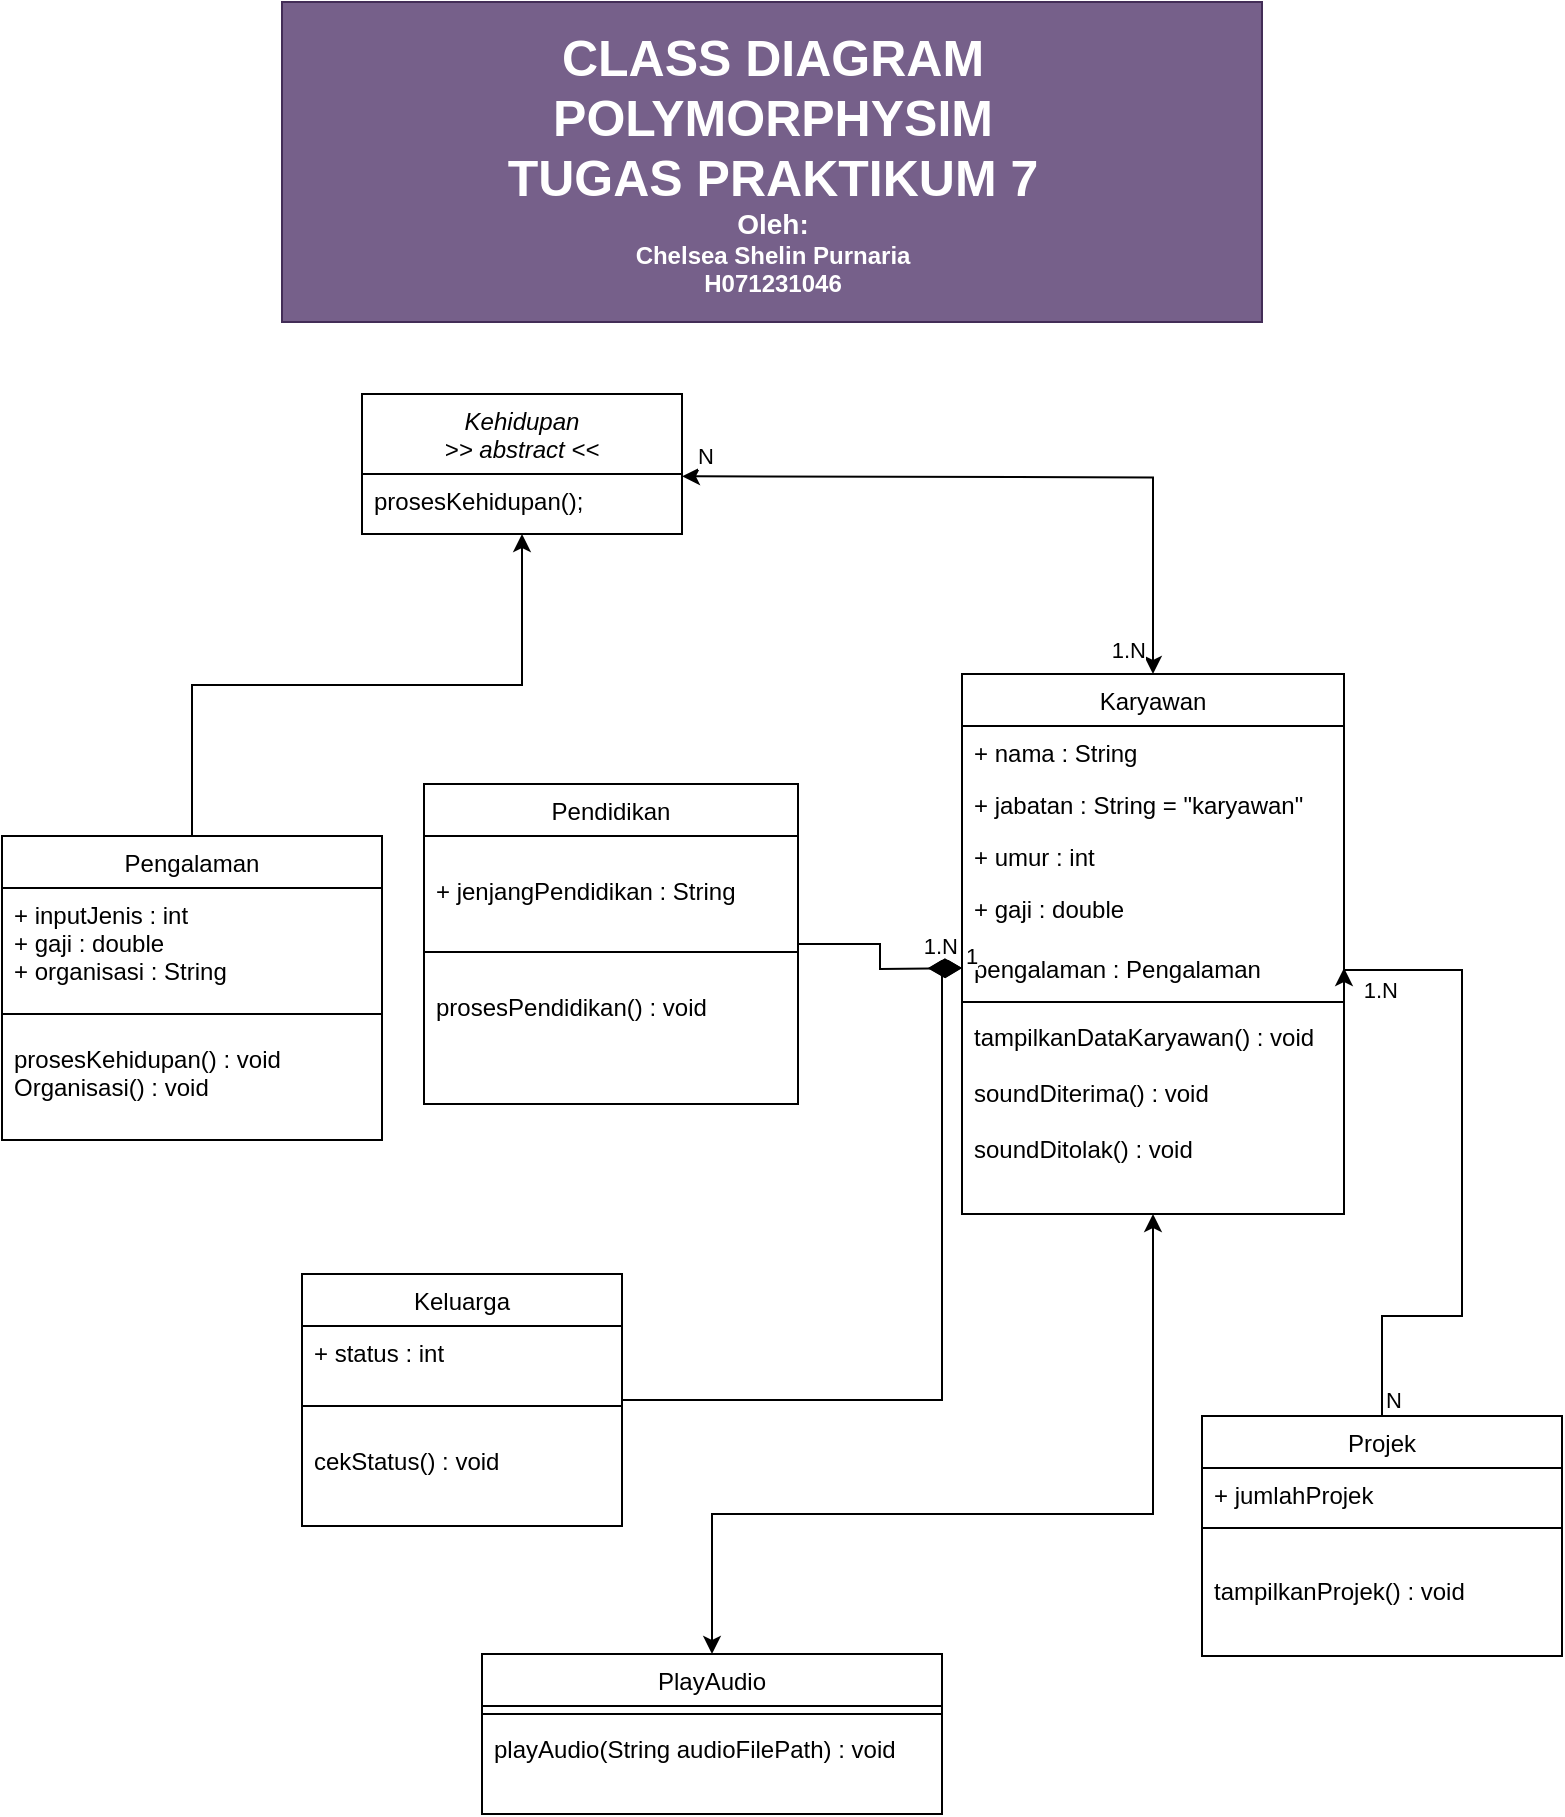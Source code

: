 <mxfile version="24.2.5" type="device">
  <diagram id="C5RBs43oDa-KdzZeNtuy" name="Page-1">
    <mxGraphModel dx="904" dy="655" grid="1" gridSize="10" guides="1" tooltips="1" connect="1" arrows="1" fold="1" page="1" pageScale="1" pageWidth="827" pageHeight="1169" math="0" shadow="0">
      <root>
        <mxCell id="WIyWlLk6GJQsqaUBKTNV-0" />
        <mxCell id="WIyWlLk6GJQsqaUBKTNV-1" parent="WIyWlLk6GJQsqaUBKTNV-0" />
        <mxCell id="zkfFHV4jXpPFQw0GAbJ--0" value="Kehidupan&#xa;&gt;&gt; abstract &lt;&lt;" style="swimlane;fontStyle=2;align=center;verticalAlign=top;childLayout=stackLayout;horizontal=1;startSize=40;horizontalStack=0;resizeParent=1;resizeLast=0;collapsible=1;marginBottom=0;rounded=0;shadow=0;strokeWidth=1;" parent="WIyWlLk6GJQsqaUBKTNV-1" vertex="1">
          <mxGeometry x="209" y="256" width="160" height="70" as="geometry">
            <mxRectangle x="230" y="140" width="160" height="26" as="alternateBounds" />
          </mxGeometry>
        </mxCell>
        <mxCell id="zkfFHV4jXpPFQw0GAbJ--5" value="prosesKehidupan();" style="text;align=left;verticalAlign=top;spacingLeft=4;spacingRight=4;overflow=hidden;rotatable=0;points=[[0,0.5],[1,0.5]];portConstraint=eastwest;" parent="zkfFHV4jXpPFQw0GAbJ--0" vertex="1">
          <mxGeometry y="40" width="160" height="30" as="geometry" />
        </mxCell>
        <mxCell id="zkfFHV4jXpPFQw0GAbJ--6" value="Projek" style="swimlane;fontStyle=0;align=center;verticalAlign=top;childLayout=stackLayout;horizontal=1;startSize=26;horizontalStack=0;resizeParent=1;resizeLast=0;collapsible=1;marginBottom=0;rounded=0;shadow=0;strokeWidth=1;" parent="WIyWlLk6GJQsqaUBKTNV-1" vertex="1">
          <mxGeometry x="629" y="767" width="180" height="120" as="geometry">
            <mxRectangle x="130" y="380" width="160" height="26" as="alternateBounds" />
          </mxGeometry>
        </mxCell>
        <mxCell id="zkfFHV4jXpPFQw0GAbJ--7" value="+ jumlahProjek" style="text;align=left;verticalAlign=top;spacingLeft=4;spacingRight=4;overflow=hidden;rotatable=0;points=[[0,0.5],[1,0.5]];portConstraint=eastwest;" parent="zkfFHV4jXpPFQw0GAbJ--6" vertex="1">
          <mxGeometry y="26" width="180" height="26" as="geometry" />
        </mxCell>
        <mxCell id="zkfFHV4jXpPFQw0GAbJ--9" value="" style="line;html=1;strokeWidth=1;align=left;verticalAlign=middle;spacingTop=-1;spacingLeft=3;spacingRight=3;rotatable=0;labelPosition=right;points=[];portConstraint=eastwest;" parent="zkfFHV4jXpPFQw0GAbJ--6" vertex="1">
          <mxGeometry y="52" width="180" height="8" as="geometry" />
        </mxCell>
        <mxCell id="zkfFHV4jXpPFQw0GAbJ--10" value="&#xa;tampilkanProjek() : void&#xa;" style="text;align=left;verticalAlign=top;spacingLeft=4;spacingRight=4;overflow=hidden;rotatable=0;points=[[0,0.5],[1,0.5]];portConstraint=eastwest;fontStyle=0" parent="zkfFHV4jXpPFQw0GAbJ--6" vertex="1">
          <mxGeometry y="60" width="180" height="60" as="geometry" />
        </mxCell>
        <mxCell id="ujF_kxlwfI2oXs8LwofJ-0" style="edgeStyle=orthogonalEdgeStyle;rounded=0;orthogonalLoop=1;jettySize=auto;html=1;" parent="WIyWlLk6GJQsqaUBKTNV-1" source="zkfFHV4jXpPFQw0GAbJ--13" target="zkfFHV4jXpPFQw0GAbJ--0" edge="1">
          <mxGeometry relative="1" as="geometry" />
        </mxCell>
        <mxCell id="zkfFHV4jXpPFQw0GAbJ--13" value="Pengalaman" style="swimlane;fontStyle=0;align=center;verticalAlign=top;childLayout=stackLayout;horizontal=1;startSize=26;horizontalStack=0;resizeParent=1;resizeLast=0;collapsible=1;marginBottom=0;rounded=0;shadow=0;strokeWidth=1;" parent="WIyWlLk6GJQsqaUBKTNV-1" vertex="1">
          <mxGeometry x="29" y="477" width="190" height="152" as="geometry">
            <mxRectangle x="40" y="560" width="170" height="26" as="alternateBounds" />
          </mxGeometry>
        </mxCell>
        <mxCell id="zkfFHV4jXpPFQw0GAbJ--14" value="+ inputJenis : int&#xa;+ gaji : double&#xa;+ organisasi : String" style="text;align=left;verticalAlign=top;spacingLeft=4;spacingRight=4;overflow=hidden;rotatable=0;points=[[0,0.5],[1,0.5]];portConstraint=eastwest;" parent="zkfFHV4jXpPFQw0GAbJ--13" vertex="1">
          <mxGeometry y="26" width="190" height="54" as="geometry" />
        </mxCell>
        <mxCell id="zkfFHV4jXpPFQw0GAbJ--15" value="" style="line;html=1;strokeWidth=1;align=left;verticalAlign=middle;spacingTop=-1;spacingLeft=3;spacingRight=3;rotatable=0;labelPosition=right;points=[];portConstraint=eastwest;" parent="zkfFHV4jXpPFQw0GAbJ--13" vertex="1">
          <mxGeometry y="80" width="190" height="18" as="geometry" />
        </mxCell>
        <mxCell id="MC0s2jNHc_es6D0AgUGs-10" value="prosesKehidupan() : void&#xa;Organisasi() : void" style="text;align=left;verticalAlign=top;spacingLeft=4;spacingRight=4;overflow=hidden;rotatable=0;points=[[0,0.5],[1,0.5]];portConstraint=eastwest;" parent="zkfFHV4jXpPFQw0GAbJ--13" vertex="1">
          <mxGeometry y="98" width="190" height="52" as="geometry" />
        </mxCell>
        <mxCell id="MC0s2jNHc_es6D0AgUGs-50" style="edgeStyle=orthogonalEdgeStyle;rounded=0;orthogonalLoop=1;jettySize=auto;html=1;exitX=0.5;exitY=1;exitDx=0;exitDy=0;entryX=0.5;entryY=0;entryDx=0;entryDy=0;startArrow=classic;startFill=1;" parent="WIyWlLk6GJQsqaUBKTNV-1" source="zkfFHV4jXpPFQw0GAbJ--17" target="MC0s2jNHc_es6D0AgUGs-1" edge="1">
          <mxGeometry relative="1" as="geometry">
            <Array as="points">
              <mxPoint x="604" y="816" />
              <mxPoint x="384" y="816" />
            </Array>
          </mxGeometry>
        </mxCell>
        <mxCell id="zkfFHV4jXpPFQw0GAbJ--17" value="Karyawan" style="swimlane;fontStyle=0;align=center;verticalAlign=top;childLayout=stackLayout;horizontal=1;startSize=26;horizontalStack=0;resizeParent=1;resizeLast=0;collapsible=1;marginBottom=0;rounded=0;shadow=0;strokeWidth=1;" parent="WIyWlLk6GJQsqaUBKTNV-1" vertex="1">
          <mxGeometry x="509" y="396" width="191" height="270" as="geometry">
            <mxRectangle x="550" y="140" width="160" height="26" as="alternateBounds" />
          </mxGeometry>
        </mxCell>
        <mxCell id="zkfFHV4jXpPFQw0GAbJ--18" value="+ nama : String" style="text;align=left;verticalAlign=top;spacingLeft=4;spacingRight=4;overflow=hidden;rotatable=0;points=[[0,0.5],[1,0.5]];portConstraint=eastwest;" parent="zkfFHV4jXpPFQw0GAbJ--17" vertex="1">
          <mxGeometry y="26" width="191" height="26" as="geometry" />
        </mxCell>
        <mxCell id="zkfFHV4jXpPFQw0GAbJ--19" value="+ jabatan : String = &quot;karyawan&quot;" style="text;align=left;verticalAlign=top;spacingLeft=4;spacingRight=4;overflow=hidden;rotatable=0;points=[[0,0.5],[1,0.5]];portConstraint=eastwest;rounded=0;shadow=0;html=0;" parent="zkfFHV4jXpPFQw0GAbJ--17" vertex="1">
          <mxGeometry y="52" width="191" height="26" as="geometry" />
        </mxCell>
        <mxCell id="zkfFHV4jXpPFQw0GAbJ--20" value="+ umur : int" style="text;align=left;verticalAlign=top;spacingLeft=4;spacingRight=4;overflow=hidden;rotatable=0;points=[[0,0.5],[1,0.5]];portConstraint=eastwest;rounded=0;shadow=0;html=0;" parent="zkfFHV4jXpPFQw0GAbJ--17" vertex="1">
          <mxGeometry y="78" width="191" height="26" as="geometry" />
        </mxCell>
        <mxCell id="zkfFHV4jXpPFQw0GAbJ--21" value="+ gaji : double" style="text;align=left;verticalAlign=top;spacingLeft=4;spacingRight=4;overflow=hidden;rotatable=0;points=[[0,0.5],[1,0.5]];portConstraint=eastwest;rounded=0;shadow=0;html=0;" parent="zkfFHV4jXpPFQw0GAbJ--17" vertex="1">
          <mxGeometry y="104" width="191" height="30" as="geometry" />
        </mxCell>
        <mxCell id="zkfFHV4jXpPFQw0GAbJ--22" value="pengalaman : Pengalaman" style="text;align=left;verticalAlign=top;spacingLeft=4;spacingRight=4;overflow=hidden;rotatable=0;points=[[0,0.5],[1,0.5]];portConstraint=eastwest;rounded=0;shadow=0;html=0;" parent="zkfFHV4jXpPFQw0GAbJ--17" vertex="1">
          <mxGeometry y="134" width="191" height="26" as="geometry" />
        </mxCell>
        <mxCell id="zkfFHV4jXpPFQw0GAbJ--23" value="" style="line;html=1;strokeWidth=1;align=left;verticalAlign=middle;spacingTop=-1;spacingLeft=3;spacingRight=3;rotatable=0;labelPosition=right;points=[];portConstraint=eastwest;" parent="zkfFHV4jXpPFQw0GAbJ--17" vertex="1">
          <mxGeometry y="160" width="191" height="8" as="geometry" />
        </mxCell>
        <mxCell id="zkfFHV4jXpPFQw0GAbJ--24" value="tampilkanDataKaryawan() : void&#xa;&#xa;soundDiterima() : void&#xa;&#xa;soundDitolak() : void" style="text;align=left;verticalAlign=top;spacingLeft=4;spacingRight=4;overflow=hidden;rotatable=0;points=[[0,0.5],[1,0.5]];portConstraint=eastwest;" parent="zkfFHV4jXpPFQw0GAbJ--17" vertex="1">
          <mxGeometry y="168" width="191" height="92" as="geometry" />
        </mxCell>
        <mxCell id="B-hQd8li_j3hruVaXjuD-3" value="Pendidikan" style="swimlane;fontStyle=0;align=center;verticalAlign=top;childLayout=stackLayout;horizontal=1;startSize=26;horizontalStack=0;resizeParent=1;resizeLast=0;collapsible=1;marginBottom=0;rounded=0;shadow=0;strokeWidth=1;movable=1;resizable=1;rotatable=1;deletable=1;editable=1;locked=0;connectable=1;" parent="WIyWlLk6GJQsqaUBKTNV-1" vertex="1">
          <mxGeometry x="240" y="451" width="187" height="160" as="geometry">
            <mxRectangle x="340" y="380" width="170" height="26" as="alternateBounds" />
          </mxGeometry>
        </mxCell>
        <mxCell id="B-hQd8li_j3hruVaXjuD-4" value="&#xa;+ jenjangPendidikan : String" style="text;align=left;verticalAlign=top;spacingLeft=4;spacingRight=4;overflow=hidden;rotatable=0;points=[[0,0.5],[1,0.5]];portConstraint=eastwest;" parent="B-hQd8li_j3hruVaXjuD-3" vertex="1">
          <mxGeometry y="26" width="187" height="44" as="geometry" />
        </mxCell>
        <mxCell id="B-hQd8li_j3hruVaXjuD-5" value="" style="line;html=1;strokeWidth=1;align=left;verticalAlign=middle;spacingTop=-1;spacingLeft=3;spacingRight=3;rotatable=0;labelPosition=right;points=[];portConstraint=eastwest;" parent="B-hQd8li_j3hruVaXjuD-3" vertex="1">
          <mxGeometry y="70" width="187" height="28" as="geometry" />
        </mxCell>
        <mxCell id="B-hQd8li_j3hruVaXjuD-9" value="prosesPendidikan() : void" style="text;align=left;verticalAlign=top;spacingLeft=4;spacingRight=4;overflow=hidden;rotatable=0;points=[[0,0.5],[1,0.5]];portConstraint=eastwest;fontStyle=0" parent="B-hQd8li_j3hruVaXjuD-3" vertex="1">
          <mxGeometry y="98" width="187" height="62" as="geometry" />
        </mxCell>
        <mxCell id="MC0s2jNHc_es6D0AgUGs-1" value="PlayAudio" style="swimlane;fontStyle=0;align=center;verticalAlign=top;childLayout=stackLayout;horizontal=1;startSize=26;horizontalStack=0;resizeParent=1;resizeLast=0;collapsible=1;marginBottom=0;rounded=0;shadow=0;strokeWidth=1;" parent="WIyWlLk6GJQsqaUBKTNV-1" vertex="1">
          <mxGeometry x="269" y="886" width="230" height="80" as="geometry">
            <mxRectangle x="220" y="800" width="160" height="26" as="alternateBounds" />
          </mxGeometry>
        </mxCell>
        <mxCell id="MC0s2jNHc_es6D0AgUGs-3" value="" style="line;html=1;strokeWidth=1;align=left;verticalAlign=middle;spacingTop=-1;spacingLeft=3;spacingRight=3;rotatable=0;labelPosition=right;points=[];portConstraint=eastwest;" parent="MC0s2jNHc_es6D0AgUGs-1" vertex="1">
          <mxGeometry y="26" width="230" height="8" as="geometry" />
        </mxCell>
        <mxCell id="MC0s2jNHc_es6D0AgUGs-11" value="playAudio(String audioFilePath) : void" style="text;align=left;verticalAlign=top;spacingLeft=4;spacingRight=4;overflow=hidden;rotatable=0;points=[[0,0.5],[1,0.5]];portConstraint=eastwest;fontStyle=0" parent="MC0s2jNHc_es6D0AgUGs-1" vertex="1">
          <mxGeometry y="34" width="230" height="40" as="geometry" />
        </mxCell>
        <mxCell id="MC0s2jNHc_es6D0AgUGs-5" value="Keluarga" style="swimlane;fontStyle=0;align=center;verticalAlign=top;childLayout=stackLayout;horizontal=1;startSize=26;horizontalStack=0;resizeParent=1;resizeLast=0;collapsible=1;marginBottom=0;rounded=0;shadow=0;strokeWidth=1;" parent="WIyWlLk6GJQsqaUBKTNV-1" vertex="1">
          <mxGeometry x="179" y="696" width="160" height="126" as="geometry">
            <mxRectangle x="340" y="380" width="170" height="26" as="alternateBounds" />
          </mxGeometry>
        </mxCell>
        <mxCell id="MC0s2jNHc_es6D0AgUGs-6" value="+ status : int" style="text;align=left;verticalAlign=top;spacingLeft=4;spacingRight=4;overflow=hidden;rotatable=0;points=[[0,0.5],[1,0.5]];portConstraint=eastwest;" parent="MC0s2jNHc_es6D0AgUGs-5" vertex="1">
          <mxGeometry y="26" width="160" height="26" as="geometry" />
        </mxCell>
        <mxCell id="MC0s2jNHc_es6D0AgUGs-7" value="" style="line;html=1;strokeWidth=1;align=left;verticalAlign=middle;spacingTop=-1;spacingLeft=3;spacingRight=3;rotatable=0;labelPosition=right;points=[];portConstraint=eastwest;" parent="MC0s2jNHc_es6D0AgUGs-5" vertex="1">
          <mxGeometry y="52" width="160" height="28" as="geometry" />
        </mxCell>
        <mxCell id="MC0s2jNHc_es6D0AgUGs-8" value="cekStatus() : void" style="text;align=left;verticalAlign=top;spacingLeft=4;spacingRight=4;overflow=hidden;rotatable=0;points=[[0,0.5],[1,0.5]];portConstraint=eastwest;fontStyle=0" parent="MC0s2jNHc_es6D0AgUGs-5" vertex="1">
          <mxGeometry y="80" width="160" height="20" as="geometry" />
        </mxCell>
        <mxCell id="MC0s2jNHc_es6D0AgUGs-20" value="" style="endArrow=classic;html=1;edgeStyle=orthogonalEdgeStyle;rounded=0;endFill=1;exitX=0.96;exitY=0.039;exitDx=0;exitDy=0;exitPerimeter=0;startArrow=classic;startFill=1;" parent="WIyWlLk6GJQsqaUBKTNV-1" target="zkfFHV4jXpPFQw0GAbJ--17" edge="1">
          <mxGeometry relative="1" as="geometry">
            <mxPoint x="369.0" y="297.17" as="sourcePoint" />
            <mxPoint x="736.4" y="406" as="targetPoint" />
          </mxGeometry>
        </mxCell>
        <mxCell id="MC0s2jNHc_es6D0AgUGs-21" value="N" style="edgeLabel;resizable=0;html=1;align=left;verticalAlign=bottom;" parent="MC0s2jNHc_es6D0AgUGs-20" connectable="0" vertex="1">
          <mxGeometry x="-1" relative="1" as="geometry">
            <mxPoint x="6" y="-2" as="offset" />
          </mxGeometry>
        </mxCell>
        <mxCell id="MC0s2jNHc_es6D0AgUGs-22" value="1.N" style="edgeLabel;resizable=0;html=1;align=right;verticalAlign=bottom;" parent="MC0s2jNHc_es6D0AgUGs-20" connectable="0" vertex="1">
          <mxGeometry x="1" relative="1" as="geometry">
            <mxPoint x="-3" y="-4" as="offset" />
          </mxGeometry>
        </mxCell>
        <mxCell id="MC0s2jNHc_es6D0AgUGs-24" value="" style="endArrow=classic;html=1;edgeStyle=orthogonalEdgeStyle;rounded=0;entryX=1;entryY=0.5;entryDx=0;entryDy=0;exitX=0.5;exitY=0;exitDx=0;exitDy=0;endFill=1;" parent="WIyWlLk6GJQsqaUBKTNV-1" source="zkfFHV4jXpPFQw0GAbJ--6" target="zkfFHV4jXpPFQw0GAbJ--22" edge="1">
          <mxGeometry relative="1" as="geometry">
            <mxPoint x="469" y="547" as="sourcePoint" />
            <mxPoint x="549" y="577" as="targetPoint" />
            <Array as="points">
              <mxPoint x="719" y="717" />
              <mxPoint x="759" y="717" />
              <mxPoint x="759" y="544" />
            </Array>
          </mxGeometry>
        </mxCell>
        <mxCell id="MC0s2jNHc_es6D0AgUGs-25" value="N" style="edgeLabel;resizable=0;html=1;align=left;verticalAlign=bottom;" parent="MC0s2jNHc_es6D0AgUGs-24" connectable="0" vertex="1">
          <mxGeometry x="-1" relative="1" as="geometry" />
        </mxCell>
        <mxCell id="MC0s2jNHc_es6D0AgUGs-26" value="1.N" style="edgeLabel;resizable=0;html=1;align=right;verticalAlign=bottom;" parent="MC0s2jNHc_es6D0AgUGs-24" connectable="0" vertex="1">
          <mxGeometry x="1" relative="1" as="geometry">
            <mxPoint x="27" y="19" as="offset" />
          </mxGeometry>
        </mxCell>
        <mxCell id="MC0s2jNHc_es6D0AgUGs-57" value="" style="endArrow=none;html=1;endSize=12;startArrow=diamondThin;startSize=14;startFill=1;edgeStyle=orthogonalEdgeStyle;align=left;verticalAlign=bottom;rounded=0;exitX=0;exitY=0.5;exitDx=0;exitDy=0;entryX=1;entryY=0.5;entryDx=0;entryDy=0;endFill=0;" parent="WIyWlLk6GJQsqaUBKTNV-1" edge="1">
          <mxGeometry x="-1" y="3" relative="1" as="geometry">
            <mxPoint x="509" y="543.0" as="sourcePoint" />
            <mxPoint x="339" y="759" as="targetPoint" />
            <Array as="points">
              <mxPoint x="499" y="543" />
              <mxPoint x="499" y="759" />
            </Array>
          </mxGeometry>
        </mxCell>
        <mxCell id="MC0s2jNHc_es6D0AgUGs-60" value="&lt;font style=&quot;font-size: 25px;&quot;&gt;CLASS DIAGRAM&lt;/font&gt;&lt;div style=&quot;font-size: 25px;&quot;&gt;&lt;font style=&quot;font-size: 25px;&quot;&gt;POLYMORPHYSIM&lt;/font&gt;&lt;/div&gt;&lt;div style=&quot;font-size: 25px;&quot;&gt;&lt;font style=&quot;font-size: 25px;&quot;&gt;TUGAS PRAKTIKUM 7&lt;/font&gt;&lt;/div&gt;&lt;div style=&quot;font-size: 14px;&quot;&gt;&lt;font style=&quot;font-size: 14px;&quot;&gt;Oleh&lt;/font&gt;&lt;font style=&quot;font-size: 14px;&quot;&gt;:&lt;/font&gt;&lt;/div&gt;&lt;div style=&quot;&quot;&gt;&lt;font style=&quot;font-size: 12px;&quot;&gt;Chelsea Shelin Purnaria&lt;/font&gt;&lt;/div&gt;&lt;div style=&quot;&quot;&gt;&lt;font style=&quot;font-size: 12px;&quot;&gt;H071231046&lt;/font&gt;&lt;/div&gt;" style="text;align=center;fontStyle=1;verticalAlign=middle;spacingLeft=3;spacingRight=3;strokeColor=#432D57;rotatable=0;points=[[0,0.5],[1,0.5]];portConstraint=eastwest;html=1;fillColor=#76608a;fontColor=#ffffff;" parent="WIyWlLk6GJQsqaUBKTNV-1" vertex="1">
          <mxGeometry x="169" y="60" width="490" height="160" as="geometry" />
        </mxCell>
        <mxCell id="ujF_kxlwfI2oXs8LwofJ-1" value="1.N" style="edgeLabel;resizable=0;html=1;align=right;verticalAlign=bottom;" parent="WIyWlLk6GJQsqaUBKTNV-1" connectable="0" vertex="1">
          <mxGeometry x="507" y="540.999" as="geometry" />
        </mxCell>
        <mxCell id="deG0pGqC7Asm6M7OzEK1-2" value="1" style="endArrow=none;html=1;endSize=12;startArrow=diamondThin;startSize=14;startFill=1;edgeStyle=orthogonalEdgeStyle;align=left;verticalAlign=bottom;rounded=0;endFill=0;entryX=1;entryY=0.5;entryDx=0;entryDy=0;" edge="1" parent="WIyWlLk6GJQsqaUBKTNV-1" target="B-hQd8li_j3hruVaXjuD-3">
          <mxGeometry x="-1" y="3" relative="1" as="geometry">
            <mxPoint x="509" y="543" as="sourcePoint" />
            <mxPoint x="436" y="534" as="targetPoint" />
          </mxGeometry>
        </mxCell>
      </root>
    </mxGraphModel>
  </diagram>
</mxfile>

